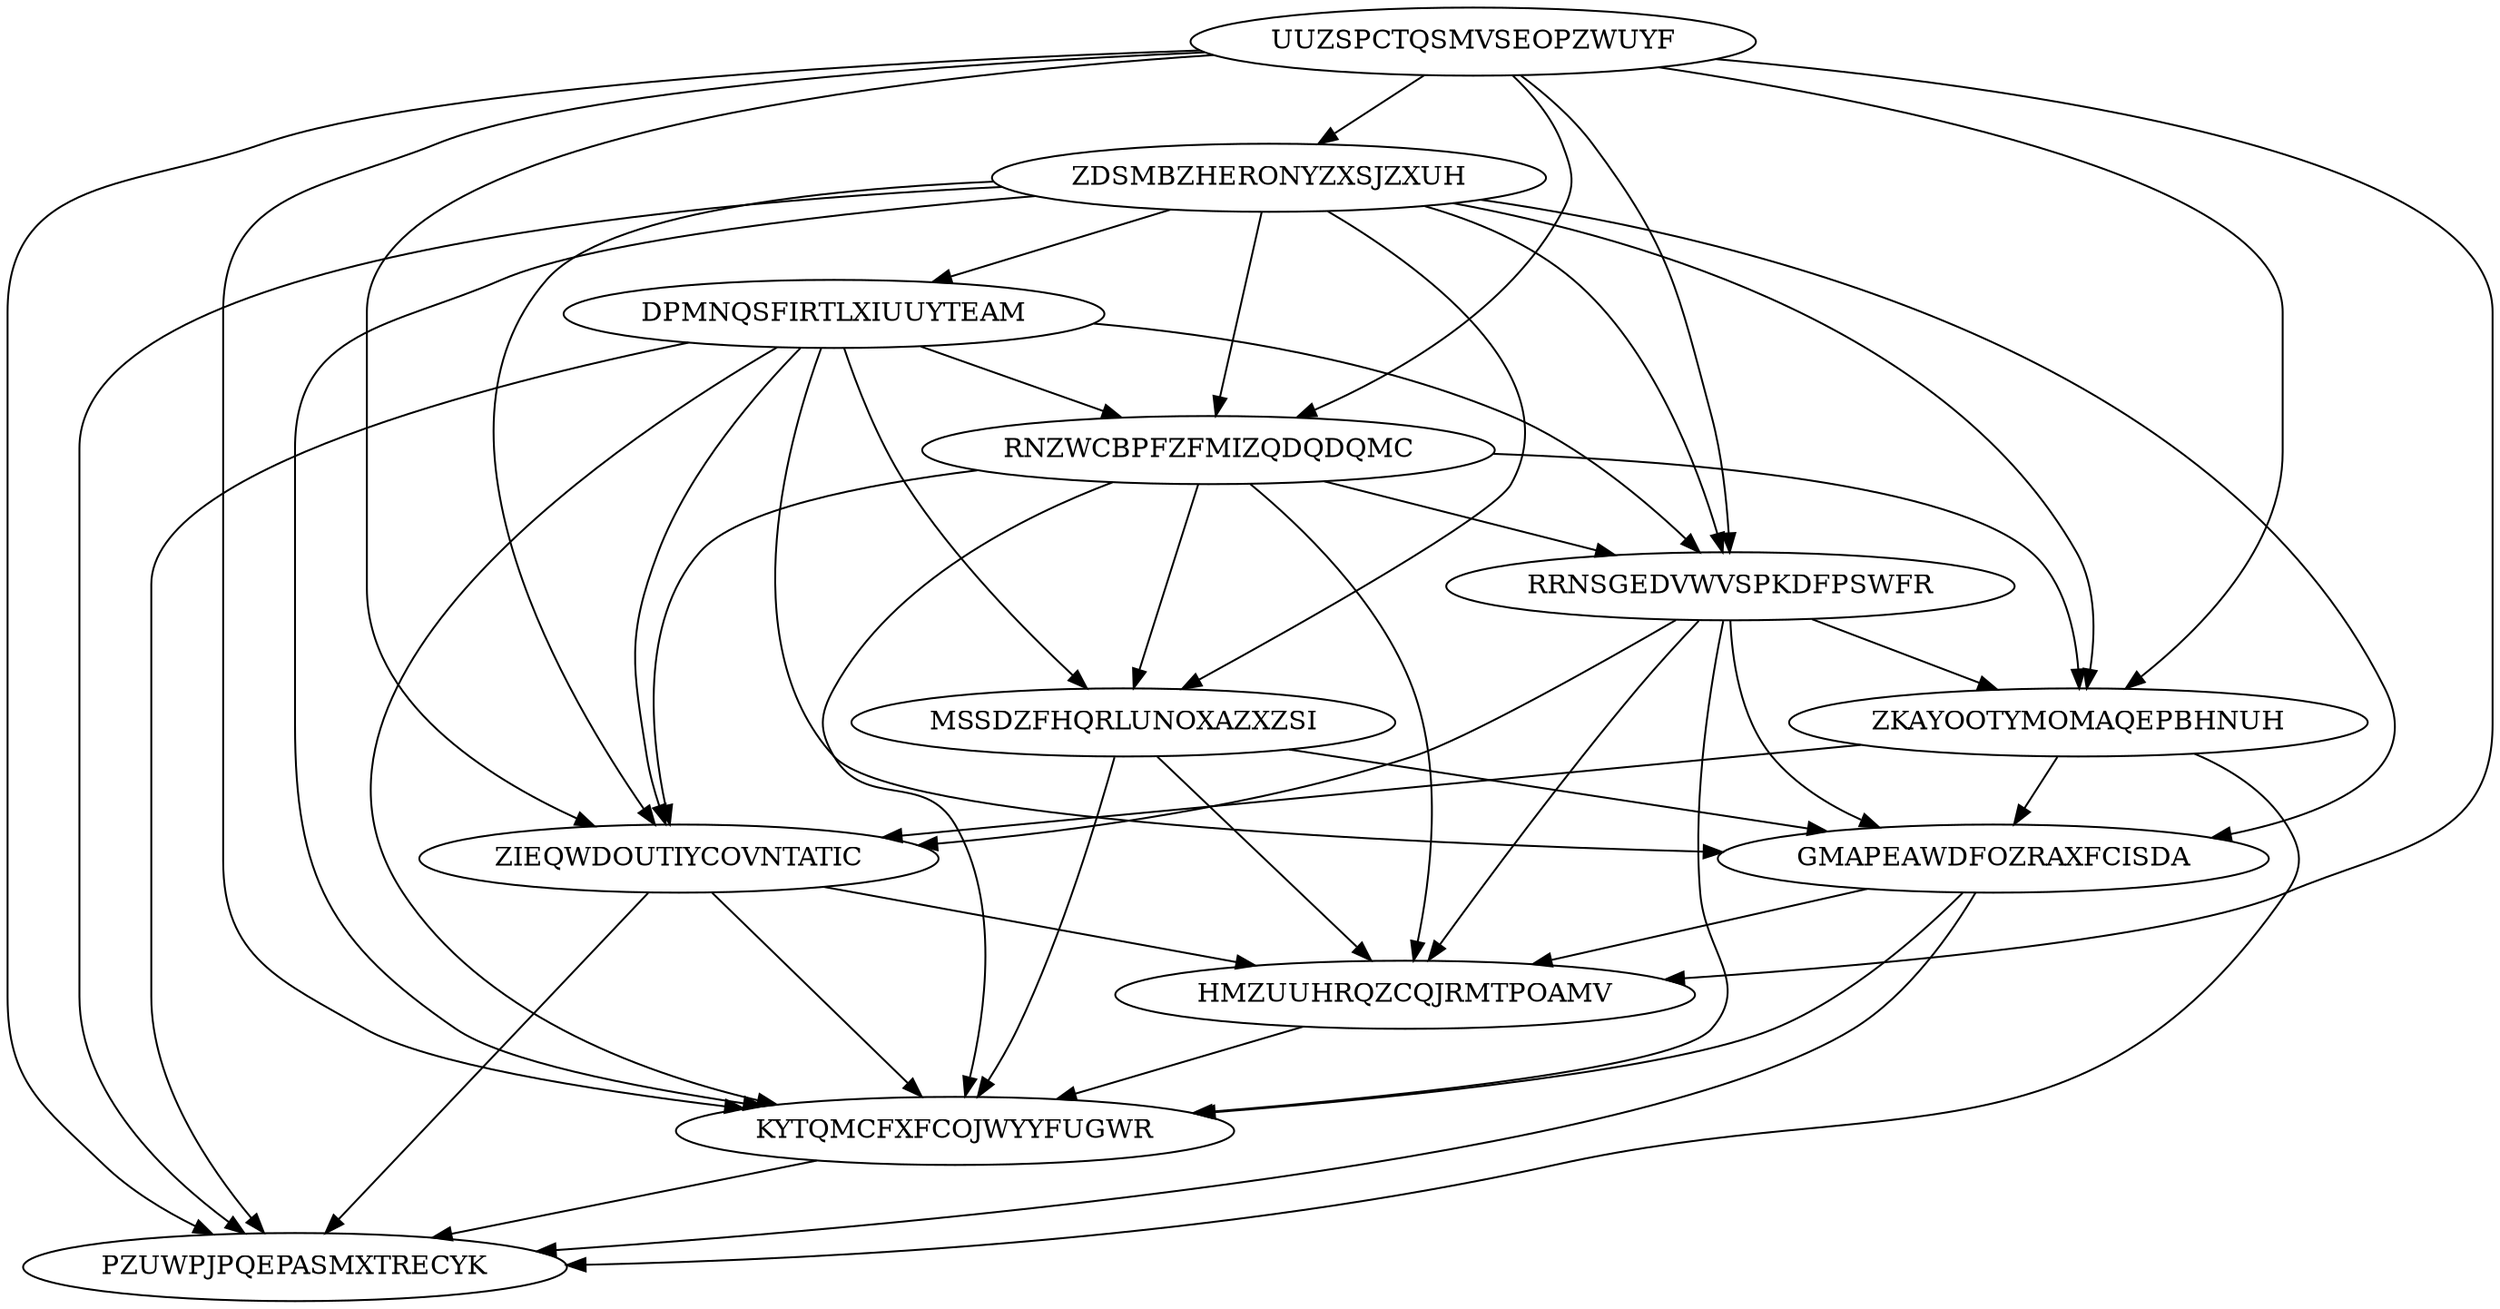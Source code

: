 digraph "N12M49" {
	UUZSPCTQSMVSEOPZWUYF			[Weight=13, Start=0, Processor=1];
	ZDSMBZHERONYZXSJZXUH			[Weight=19, Start=13, Processor=1];
	DPMNQSFIRTLXIUUYTEAM			[Weight=14, Start=32, Processor=1];
	RNZWCBPFZFMIZQDQDQMC			[Weight=18, Start=46, Processor=1];
	RRNSGEDVWVSPKDFPSWFR			[Weight=14, Start=64, Processor=1];
	MSSDZFHQRLUNOXAZXZSI			[Weight=18, Start=80, Processor=2];
	ZKAYOOTYMOMAQEPBHNUH			[Weight=16, Start=78, Processor=1];
	GMAPEAWDFOZRAXFCISDA			[Weight=10, Start=108, Processor=2];
	ZIEQWDOUTIYCOVNTATIC			[Weight=11, Start=94, Processor=1];
	HMZUUHRQZCQJRMTPOAMV			[Weight=17, Start=118, Processor=2];
	KYTQMCFXFCOJWYYFUGWR			[Weight=20, Start=135, Processor=2];
	PZUWPJPQEPASMXTRECYK			[Weight=16, Start=155, Processor=2];
	RNZWCBPFZFMIZQDQDQMC -> MSSDZFHQRLUNOXAZXZSI		[Weight=16];
	ZDSMBZHERONYZXSJZXUH -> RNZWCBPFZFMIZQDQDQMC		[Weight=12];
	UUZSPCTQSMVSEOPZWUYF -> RRNSGEDVWVSPKDFPSWFR		[Weight=11];
	RRNSGEDVWVSPKDFPSWFR -> ZIEQWDOUTIYCOVNTATIC		[Weight=13];
	RRNSGEDVWVSPKDFPSWFR -> ZKAYOOTYMOMAQEPBHNUH		[Weight=15];
	UUZSPCTQSMVSEOPZWUYF -> ZDSMBZHERONYZXSJZXUH		[Weight=20];
	DPMNQSFIRTLXIUUYTEAM -> RRNSGEDVWVSPKDFPSWFR		[Weight=19];
	UUZSPCTQSMVSEOPZWUYF -> PZUWPJPQEPASMXTRECYK		[Weight=11];
	RNZWCBPFZFMIZQDQDQMC -> ZIEQWDOUTIYCOVNTATIC		[Weight=11];
	RNZWCBPFZFMIZQDQDQMC -> RRNSGEDVWVSPKDFPSWFR		[Weight=12];
	UUZSPCTQSMVSEOPZWUYF -> ZIEQWDOUTIYCOVNTATIC		[Weight=16];
	RRNSGEDVWVSPKDFPSWFR -> GMAPEAWDFOZRAXFCISDA		[Weight=11];
	GMAPEAWDFOZRAXFCISDA -> HMZUUHRQZCQJRMTPOAMV		[Weight=13];
	UUZSPCTQSMVSEOPZWUYF -> HMZUUHRQZCQJRMTPOAMV		[Weight=14];
	ZKAYOOTYMOMAQEPBHNUH -> GMAPEAWDFOZRAXFCISDA		[Weight=14];
	RNZWCBPFZFMIZQDQDQMC -> HMZUUHRQZCQJRMTPOAMV		[Weight=10];
	UUZSPCTQSMVSEOPZWUYF -> ZKAYOOTYMOMAQEPBHNUH		[Weight=10];
	ZDSMBZHERONYZXSJZXUH -> PZUWPJPQEPASMXTRECYK		[Weight=11];
	DPMNQSFIRTLXIUUYTEAM -> MSSDZFHQRLUNOXAZXZSI		[Weight=10];
	RNZWCBPFZFMIZQDQDQMC -> KYTQMCFXFCOJWYYFUGWR		[Weight=17];
	ZDSMBZHERONYZXSJZXUH -> ZIEQWDOUTIYCOVNTATIC		[Weight=11];
	HMZUUHRQZCQJRMTPOAMV -> KYTQMCFXFCOJWYYFUGWR		[Weight=17];
	DPMNQSFIRTLXIUUYTEAM -> GMAPEAWDFOZRAXFCISDA		[Weight=14];
	DPMNQSFIRTLXIUUYTEAM -> PZUWPJPQEPASMXTRECYK		[Weight=15];
	ZIEQWDOUTIYCOVNTATIC -> KYTQMCFXFCOJWYYFUGWR		[Weight=17];
	MSSDZFHQRLUNOXAZXZSI -> GMAPEAWDFOZRAXFCISDA		[Weight=18];
	MSSDZFHQRLUNOXAZXZSI -> KYTQMCFXFCOJWYYFUGWR		[Weight=17];
	ZIEQWDOUTIYCOVNTATIC -> PZUWPJPQEPASMXTRECYK		[Weight=19];
	MSSDZFHQRLUNOXAZXZSI -> HMZUUHRQZCQJRMTPOAMV		[Weight=19];
	ZKAYOOTYMOMAQEPBHNUH -> PZUWPJPQEPASMXTRECYK		[Weight=17];
	GMAPEAWDFOZRAXFCISDA -> KYTQMCFXFCOJWYYFUGWR		[Weight=18];
	KYTQMCFXFCOJWYYFUGWR -> PZUWPJPQEPASMXTRECYK		[Weight=12];
	UUZSPCTQSMVSEOPZWUYF -> KYTQMCFXFCOJWYYFUGWR		[Weight=20];
	RRNSGEDVWVSPKDFPSWFR -> HMZUUHRQZCQJRMTPOAMV		[Weight=20];
	ZDSMBZHERONYZXSJZXUH -> GMAPEAWDFOZRAXFCISDA		[Weight=14];
	ZDSMBZHERONYZXSJZXUH -> MSSDZFHQRLUNOXAZXZSI		[Weight=14];
	ZIEQWDOUTIYCOVNTATIC -> HMZUUHRQZCQJRMTPOAMV		[Weight=12];
	RNZWCBPFZFMIZQDQDQMC -> ZKAYOOTYMOMAQEPBHNUH		[Weight=15];
	RRNSGEDVWVSPKDFPSWFR -> KYTQMCFXFCOJWYYFUGWR		[Weight=20];
	ZDSMBZHERONYZXSJZXUH -> ZKAYOOTYMOMAQEPBHNUH		[Weight=18];
	DPMNQSFIRTLXIUUYTEAM -> KYTQMCFXFCOJWYYFUGWR		[Weight=20];
	ZDSMBZHERONYZXSJZXUH -> DPMNQSFIRTLXIUUYTEAM		[Weight=16];
	DPMNQSFIRTLXIUUYTEAM -> RNZWCBPFZFMIZQDQDQMC		[Weight=17];
	ZKAYOOTYMOMAQEPBHNUH -> ZIEQWDOUTIYCOVNTATIC		[Weight=19];
	ZDSMBZHERONYZXSJZXUH -> RRNSGEDVWVSPKDFPSWFR		[Weight=14];
	ZDSMBZHERONYZXSJZXUH -> KYTQMCFXFCOJWYYFUGWR		[Weight=19];
	UUZSPCTQSMVSEOPZWUYF -> RNZWCBPFZFMIZQDQDQMC		[Weight=17];
	DPMNQSFIRTLXIUUYTEAM -> ZIEQWDOUTIYCOVNTATIC		[Weight=18];
	GMAPEAWDFOZRAXFCISDA -> PZUWPJPQEPASMXTRECYK		[Weight=12];
}
